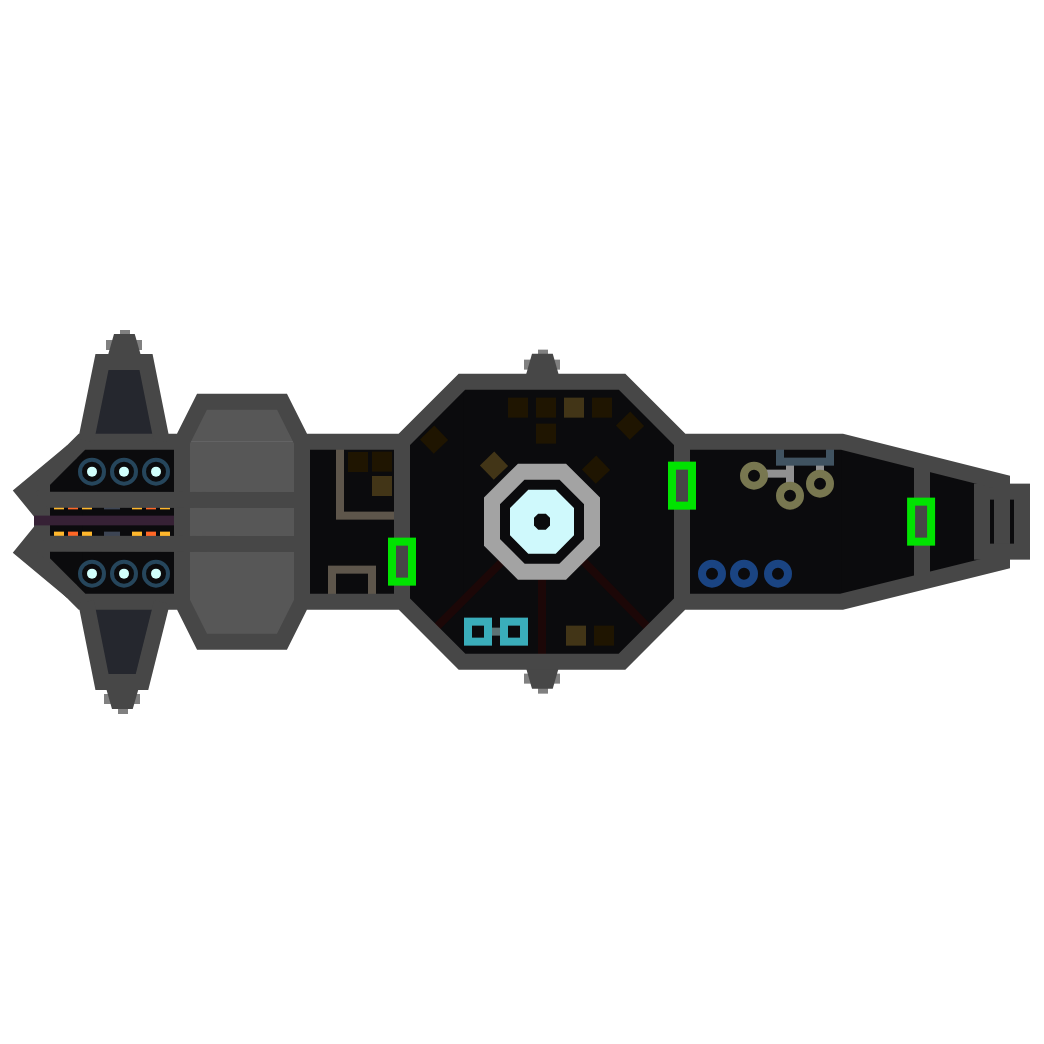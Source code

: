 <mxfile version="24.7.5">
  <diagram name="Page-1" id="wn2WgBWKoTS__nd-mi05">
    <mxGraphModel dx="1352" dy="986" grid="1" gridSize="5" guides="1" tooltips="1" connect="1" arrows="1" fold="1" page="0" pageScale="1" pageWidth="827" pageHeight="1169" math="0" shadow="0">
      <root>
        <mxCell id="0" />
        <mxCell id="1" parent="0" />
        <mxCell id="I2YBzd-Ep0RmMIOQDvFT-160" value="#" style="rounded=0;whiteSpace=wrap;html=1;fillColor=none;strokeColor=none;rotation=-180;" parent="1" vertex="1">
          <mxGeometry x="-260.0" y="-260.0" width="520" height="520" as="geometry" />
        </mxCell>
        <mxCell id="Ekk-Qu9Clgl-ypge0_Tx-82" value="" style="shape=trapezoid;perimeter=trapezoidPerimeter;whiteSpace=wrap;html=1;fixedSize=1;rotation=0;strokeColor=none;size=9.29;fillColor=#25272E;container=0;" parent="1" vertex="1">
          <mxGeometry x="-216.86" y="-80.46" width="35.71" height="39.82" as="geometry" />
        </mxCell>
        <mxCell id="Ekk-Qu9Clgl-ypge0_Tx-81" value="" style="shape=trapezoid;perimeter=trapezoidPerimeter;whiteSpace=wrap;html=1;fixedSize=1;rotation=-180;strokeColor=none;size=9.29;fillColor=#25272E;container=0;" parent="1" vertex="1">
          <mxGeometry x="-216.42" y="39.82" width="35.71" height="39.82" as="geometry" />
        </mxCell>
        <mxCell id="I2YBzd-Ep0RmMIOQDvFT-12" value="" style="shape=trapezoid;perimeter=trapezoidPerimeter;whiteSpace=wrap;html=1;fixedSize=1;rotation=-180;strokeColor=none;size=9.29;fillColor=#0B0B0D;container=0;" parent="1" vertex="1">
          <mxGeometry x="-170.0" y="39.82" width="59.29" height="20" as="geometry" />
        </mxCell>
        <mxCell id="Ekk-Qu9Clgl-ypge0_Tx-57" value="" style="shape=trapezoid;perimeter=trapezoidPerimeter;whiteSpace=wrap;html=1;fixedSize=1;rotation=-180;strokeColor=none;size=9.29;fillColor=#575757;container=0;" parent="1" vertex="1">
          <mxGeometry x="-170.0" y="39.82" width="59.29" height="20" as="geometry" />
        </mxCell>
        <mxCell id="I2YBzd-Ep0RmMIOQDvFT-10" value="" style="rounded=0;whiteSpace=wrap;html=1;strokeColor=none;fillColor=#0B0B0D;container=0;rotation=-180;" parent="1" vertex="1">
          <mxGeometry x="-220.0" y="-40.18" width="160" height="80" as="geometry" />
        </mxCell>
        <mxCell id="Ekk-Qu9Clgl-ypge0_Tx-45" value="" style="rounded=0;whiteSpace=wrap;html=1;strokeColor=none;fillColor=#575757;container=0;rotation=-180;" parent="1" vertex="1">
          <mxGeometry x="-170.0" y="-40.18" width="59.29" height="82.25" as="geometry" />
        </mxCell>
        <mxCell id="I2YBzd-Ep0RmMIOQDvFT-6" value="" style="rounded=0;whiteSpace=wrap;html=1;strokeColor=none;fillColor=#0B0B0D;container=0;rotation=-180;" parent="1" vertex="1">
          <mxGeometry x="80.0" y="-40.18" width="80" height="80" as="geometry" />
        </mxCell>
        <mxCell id="I2YBzd-Ep0RmMIOQDvFT-102" value="" style="endArrow=none;html=1;rounded=0;strokeWidth=4;strokeColor=#919191;exitX=1;exitY=0.5;exitDx=0;exitDy=0;" parent="1" source="I2YBzd-Ep0RmMIOQDvFT-99" edge="1">
          <mxGeometry width="50" height="50" relative="1" as="geometry">
            <mxPoint x="134.0" y="-20.18" as="sourcePoint" />
            <mxPoint x="134.0" y="-30.18" as="targetPoint" />
          </mxGeometry>
        </mxCell>
        <mxCell id="I2YBzd-Ep0RmMIOQDvFT-98" value="" style="endArrow=none;html=1;rounded=0;strokeWidth=4;strokeColor=#919191;exitX=1;exitY=0.5;exitDx=0;exitDy=0;" parent="1" source="I2YBzd-Ep0RmMIOQDvFT-103" edge="1">
          <mxGeometry width="50" height="50" relative="1" as="geometry">
            <mxPoint x="149.0" y="-20.18" as="sourcePoint" />
            <mxPoint x="149.0" y="-30.18" as="targetPoint" />
          </mxGeometry>
        </mxCell>
        <mxCell id="I2YBzd-Ep0RmMIOQDvFT-100" value="" style="rounded=0;whiteSpace=wrap;html=1;strokeWidth=4;strokeColor=#405361;fillColor=none;container=0;rotation=-90;" parent="1" vertex="1">
          <mxGeometry x="137.0" y="-47.18" width="9" height="25" as="geometry" />
        </mxCell>
        <mxCell id="Ekk-Qu9Clgl-ypge0_Tx-35" value="" style="group;rotation=-360;" parent="1" vertex="1" connectable="0">
          <mxGeometry x="1.0" y="72.82" width="18" height="13" as="geometry" />
        </mxCell>
        <mxCell id="Ekk-Qu9Clgl-ypge0_Tx-31" value="" style="rounded=0;whiteSpace=wrap;html=1;strokeColor=none;fillColor=#808080;rotation=-360;" parent="Ekk-Qu9Clgl-ypge0_Tx-35" vertex="1">
          <mxGeometry x="7" y="8" width="5" height="5" as="geometry" />
        </mxCell>
        <mxCell id="Ekk-Qu9Clgl-ypge0_Tx-32" value="" style="rounded=0;whiteSpace=wrap;html=1;strokeColor=none;fillColor=#808080;rotation=-360;" parent="Ekk-Qu9Clgl-ypge0_Tx-35" vertex="1">
          <mxGeometry x="14" y="3" width="4" height="5" as="geometry" />
        </mxCell>
        <mxCell id="Ekk-Qu9Clgl-ypge0_Tx-33" value="" style="rounded=0;whiteSpace=wrap;html=1;strokeColor=none;fillColor=#808080;rotation=-360;" parent="Ekk-Qu9Clgl-ypge0_Tx-35" vertex="1">
          <mxGeometry y="3" width="4" height="5" as="geometry" />
        </mxCell>
        <mxCell id="Ekk-Qu9Clgl-ypge0_Tx-34" value="" style="shape=trapezoid;perimeter=trapezoidPerimeter;whiteSpace=wrap;html=1;fixedSize=1;rotation=-540;strokeColor=none;size=3;fillColor=#474747;container=0;" parent="Ekk-Qu9Clgl-ypge0_Tx-35" vertex="1">
          <mxGeometry x="1" width="16.37" height="10.5" as="geometry" />
        </mxCell>
        <mxCell id="Ekk-Qu9Clgl-ypge0_Tx-30" value="" style="rounded=0;whiteSpace=wrap;html=1;strokeColor=none;fillColor=#808080;rotation=-180;" parent="1" vertex="1">
          <mxGeometry x="8.0" y="-86.18" width="5" height="5" as="geometry" />
        </mxCell>
        <mxCell id="Ekk-Qu9Clgl-ypge0_Tx-26" value="" style="rounded=0;whiteSpace=wrap;html=1;strokeColor=none;fillColor=#808080;rotation=-180;" parent="1" vertex="1">
          <mxGeometry x="1.0" y="-81.18" width="4" height="5" as="geometry" />
        </mxCell>
        <mxCell id="Ekk-Qu9Clgl-ypge0_Tx-29" value="" style="rounded=0;whiteSpace=wrap;html=1;strokeColor=none;fillColor=#808080;rotation=-180;" parent="1" vertex="1">
          <mxGeometry x="15.0" y="-81.18" width="4" height="5" as="geometry" />
        </mxCell>
        <mxCell id="Ekk-Qu9Clgl-ypge0_Tx-27" value="" style="shape=trapezoid;perimeter=trapezoidPerimeter;whiteSpace=wrap;html=1;fixedSize=1;rotation=-360;strokeColor=none;size=3;fillColor=#474747;container=0;" parent="1" vertex="1">
          <mxGeometry x="2.0" y="-84.18" width="16.37" height="10.5" as="geometry" />
        </mxCell>
        <mxCell id="I2YBzd-Ep0RmMIOQDvFT-8" value="" style="shape=trapezoid;perimeter=trapezoidPerimeter;whiteSpace=wrap;html=1;fixedSize=1;rotation=-270;strokeColor=none;size=28.45;fillColor=#0B0B0D;container=0;" parent="1" vertex="1">
          <mxGeometry x="-6.0" y="-16.18" width="139.29" height="30.5" as="geometry" />
        </mxCell>
        <mxCell id="I2YBzd-Ep0RmMIOQDvFT-7" value="" style="rounded=0;whiteSpace=wrap;html=1;strokeColor=none;fillColor=#0B0B0D;container=0;rotation=-180;" parent="1" vertex="1">
          <mxGeometry x="-30.0" y="-70.18" width="80" height="139" as="geometry" />
        </mxCell>
        <mxCell id="I2YBzd-Ep0RmMIOQDvFT-9" value="" style="shape=trapezoid;perimeter=trapezoidPerimeter;whiteSpace=wrap;html=1;fixedSize=1;rotation=-90;strokeColor=none;size=28.45;fillColor=#0B0B0D;container=0;" parent="1" vertex="1">
          <mxGeometry x="-114.0" y="-16.18" width="139.29" height="30.5" as="geometry" />
        </mxCell>
        <mxCell id="I2YBzd-Ep0RmMIOQDvFT-157" value="" style="endArrow=none;html=1;rounded=0;exitX=0.5;exitY=0;exitDx=0;exitDy=0;exitPerimeter=0;strokeWidth=4;strokeColor=#1C0707;" parent="1" source="I2YBzd-Ep0RmMIOQDvFT-18" edge="1">
          <mxGeometry width="50" height="50" relative="1" as="geometry">
            <mxPoint x="26.0" y="7.82" as="sourcePoint" />
            <mxPoint x="10.0" y="69.82" as="targetPoint" />
          </mxGeometry>
        </mxCell>
        <mxCell id="I2YBzd-Ep0RmMIOQDvFT-158" value="" style="endArrow=none;html=1;rounded=0;exitX=0;exitY=0;exitDx=7.32;exitDy=7.32;exitPerimeter=0;strokeWidth=4;strokeColor=#1C0707;" parent="1" edge="1">
          <mxGeometry width="50" height="50" relative="1" as="geometry">
            <mxPoint x="28.0" y="16.82" as="sourcePoint" />
            <mxPoint x="65.0" y="54.82" as="targetPoint" />
          </mxGeometry>
        </mxCell>
        <mxCell id="I2YBzd-Ep0RmMIOQDvFT-159" value="" style="endArrow=none;html=1;rounded=0;exitX=0;exitY=0;exitDx=42.68;exitDy=7.32;exitPerimeter=0;strokeWidth=4;strokeColor=#1C0707;" parent="1" source="I2YBzd-Ep0RmMIOQDvFT-18" edge="1">
          <mxGeometry width="50" height="50" relative="1" as="geometry">
            <mxPoint x="-6.0" y="14.82" as="sourcePoint" />
            <mxPoint x="-45.0" y="54.82" as="targetPoint" />
          </mxGeometry>
        </mxCell>
        <mxCell id="I2YBzd-Ep0RmMIOQDvFT-132" value="" style="rounded=0;whiteSpace=wrap;html=1;fillColor=none;strokeWidth=4;strokeColor=#5E564B;rotation=-180;" parent="1" vertex="1">
          <mxGeometry x="-95.0" y="23.82" width="20" height="16" as="geometry" />
        </mxCell>
        <mxCell id="I2YBzd-Ep0RmMIOQDvFT-130" value="" style="rounded=0;whiteSpace=wrap;html=1;fillColor=none;strokeWidth=4;strokeColor=#5E564B;rotation=-180;" parent="1" vertex="1">
          <mxGeometry x="-91.0" y="-40.18" width="31" height="37" as="geometry" />
        </mxCell>
        <mxCell id="I2YBzd-Ep0RmMIOQDvFT-84" value="" style="endArrow=none;html=1;rounded=0;entryX=0;entryY=0.5;entryDx=0;entryDy=0;strokeWidth=4;strokeColor=#5C7375;exitX=1;exitY=0.5;exitDx=0;exitDy=0;" parent="1" source="I2YBzd-Ep0RmMIOQDvFT-82" target="I2YBzd-Ep0RmMIOQDvFT-83" edge="1">
          <mxGeometry width="50" height="50" relative="1" as="geometry">
            <mxPoint x="-9.0" y="55.82" as="sourcePoint" />
            <mxPoint x="-9.0" y="15.82" as="targetPoint" />
          </mxGeometry>
        </mxCell>
        <mxCell id="I2YBzd-Ep0RmMIOQDvFT-15" value="" style="shape=trapezoid;perimeter=trapezoidPerimeter;whiteSpace=wrap;html=1;fixedSize=1;rotation=-90;strokeColor=none;size=18.43;fillColor=#0B0B0D;container=0;" parent="1" vertex="1">
          <mxGeometry x="-273.0" y="-11.18" width="86.08" height="20.4" as="geometry" />
        </mxCell>
        <mxCell id="I2YBzd-Ep0RmMIOQDvFT-71" value="" style="rounded=0;whiteSpace=wrap;html=1;strokeColor=none;fillColor=#FFB72C;rotation=-180;" parent="1" vertex="1">
          <mxGeometry x="-234.0" y="-11.18" width="5" height="4.86" as="geometry" />
        </mxCell>
        <mxCell id="I2YBzd-Ep0RmMIOQDvFT-72" value="" style="rounded=0;whiteSpace=wrap;html=1;strokeColor=none;fillColor=#FF6726;rotation=-180;" parent="1" vertex="1">
          <mxGeometry x="-227.0" y="-11.18" width="5" height="4.86" as="geometry" />
        </mxCell>
        <mxCell id="I2YBzd-Ep0RmMIOQDvFT-73" value="" style="rounded=0;whiteSpace=wrap;html=1;strokeColor=none;fillColor=#FFB72C;rotation=-180;" parent="1" vertex="1">
          <mxGeometry x="-220.0" y="-11.18" width="5" height="4.86" as="geometry" />
        </mxCell>
        <mxCell id="I2YBzd-Ep0RmMIOQDvFT-74" value="" style="rounded=0;whiteSpace=wrap;html=1;strokeColor=none;fillColor=#3D4554;rotation=-180;" parent="1" vertex="1">
          <mxGeometry x="-209.0" y="-11.18" width="8" height="4.86" as="geometry" />
        </mxCell>
        <mxCell id="I2YBzd-Ep0RmMIOQDvFT-75" value="" style="rounded=0;whiteSpace=wrap;html=1;strokeColor=none;fillColor=#FFB72C;rotation=-180;" parent="1" vertex="1">
          <mxGeometry x="-195.0" y="-11.18" width="5" height="4.86" as="geometry" />
        </mxCell>
        <mxCell id="I2YBzd-Ep0RmMIOQDvFT-76" value="" style="rounded=0;whiteSpace=wrap;html=1;strokeColor=none;fillColor=#FF6726;rotation=-180;" parent="1" vertex="1">
          <mxGeometry x="-188.0" y="-11.18" width="5" height="4.86" as="geometry" />
        </mxCell>
        <mxCell id="I2YBzd-Ep0RmMIOQDvFT-77" value="" style="rounded=0;whiteSpace=wrap;html=1;strokeColor=none;fillColor=#FFB72C;rotation=-180;" parent="1" vertex="1">
          <mxGeometry x="-181.0" y="-11.18" width="5" height="4.86" as="geometry" />
        </mxCell>
        <mxCell id="I2YBzd-Ep0RmMIOQDvFT-68" value="" style="rounded=0;whiteSpace=wrap;html=1;strokeColor=none;fillColor=#FFB72C;rotation=-180;" parent="1" vertex="1">
          <mxGeometry x="-234.0" y="4.82" width="5" height="4.86" as="geometry" />
        </mxCell>
        <mxCell id="I2YBzd-Ep0RmMIOQDvFT-69" value="" style="rounded=0;whiteSpace=wrap;html=1;strokeColor=none;fillColor=#FF6726;rotation=-180;" parent="1" vertex="1">
          <mxGeometry x="-227.0" y="4.82" width="5" height="4.86" as="geometry" />
        </mxCell>
        <mxCell id="I2YBzd-Ep0RmMIOQDvFT-70" value="" style="rounded=0;whiteSpace=wrap;html=1;strokeColor=none;fillColor=#FFB72C;rotation=-180;" parent="1" vertex="1">
          <mxGeometry x="-220.0" y="4.82" width="5" height="4.86" as="geometry" />
        </mxCell>
        <mxCell id="I2YBzd-Ep0RmMIOQDvFT-67" value="" style="rounded=0;whiteSpace=wrap;html=1;strokeColor=none;fillColor=#3D4554;rotation=-180;" parent="1" vertex="1">
          <mxGeometry x="-209.0" y="4.82" width="8" height="4.86" as="geometry" />
        </mxCell>
        <mxCell id="I2YBzd-Ep0RmMIOQDvFT-57" value="" style="rounded=0;whiteSpace=wrap;html=1;strokeColor=none;fillColor=#FFB72C;rotation=-180;" parent="1" vertex="1">
          <mxGeometry x="-195.0" y="4.82" width="5" height="4.86" as="geometry" />
        </mxCell>
        <mxCell id="I2YBzd-Ep0RmMIOQDvFT-47" value="" style="rounded=0;whiteSpace=wrap;html=1;strokeColor=none;fillColor=#FF6726;rotation=-180;" parent="1" vertex="1">
          <mxGeometry x="-188.0" y="4.82" width="5" height="4.86" as="geometry" />
        </mxCell>
        <mxCell id="I2YBzd-Ep0RmMIOQDvFT-45" value="" style="rounded=0;whiteSpace=wrap;html=1;strokeColor=none;fillColor=#FFB72C;rotation=-180;" parent="1" vertex="1">
          <mxGeometry x="-181.0" y="4.82" width="5" height="4.86" as="geometry" />
        </mxCell>
        <mxCell id="I2YBzd-Ep0RmMIOQDvFT-17" value="" style="rounded=0;whiteSpace=wrap;html=1;strokeColor=none;fillColor=#0B0B0D;container=0;rotation=-180;" parent="1" vertex="1">
          <mxGeometry x="230.0" y="-15.77" width="20" height="30.18" as="geometry" />
        </mxCell>
        <mxCell id="I2YBzd-Ep0RmMIOQDvFT-13" value="" style="shape=trapezoid;perimeter=trapezoidPerimeter;whiteSpace=wrap;html=1;fixedSize=1;rotation=-360;strokeColor=none;size=9.29;fillColor=#575757;container=0;" parent="1" vertex="1">
          <mxGeometry x="-170.0" y="-60.18" width="59.29" height="20" as="geometry" />
        </mxCell>
        <mxCell id="I2YBzd-Ep0RmMIOQDvFT-5" value="" style="shape=trapezoid;perimeter=trapezoidPerimeter;whiteSpace=wrap;html=1;fixedSize=1;rotation=-270;strokeColor=none;size=20.93;fillColor=#0B0B0D;container=0;" parent="1" vertex="1">
          <mxGeometry x="158.36" y="-40.64" width="82.37" height="79.22" as="geometry" />
        </mxCell>
        <mxCell id="h76gvVELBRy7qwnbFygQ-2153" value="" style="endArrow=none;html=1;rounded=0;strokeWidth=8;strokeColor=#474747;" parent="1" edge="1">
          <mxGeometry width="50" height="50" relative="1" as="geometry">
            <mxPoint x="-240.0" y="-0.18" as="sourcePoint" />
            <mxPoint x="240.0" y="5.684e-14" as="targetPoint" />
            <Array as="points">
              <mxPoint x="-240.0" y="19.82" />
              <mxPoint x="-220.0" y="39.82" />
              <mxPoint x="-170.0" y="39.82" />
              <mxPoint x="-160.0" y="59.82" />
              <mxPoint x="-120.0" y="59.82" />
              <mxPoint x="-110.0" y="39.82" />
              <mxPoint x="-60.0" y="39.82" />
              <mxPoint x="-30.0" y="69.82" />
              <mxPoint x="50.0" y="69.82" />
              <mxPoint x="80.0" y="39.82" />
              <mxPoint x="160.0" y="39.82" />
              <mxPoint x="240.0" y="20.0" />
            </Array>
          </mxGeometry>
        </mxCell>
        <mxCell id="h76gvVELBRy7qwnbFygQ-2155" value="" style="rounded=0;whiteSpace=wrap;html=1;fillColor=none;strokeWidth=8;strokeColor=#474747;rotation=-180;" parent="1" vertex="1">
          <mxGeometry x="230.0" y="-15.18" width="20" height="30" as="geometry" />
        </mxCell>
        <mxCell id="h76gvVELBRy7qwnbFygQ-2196" value="" style="endArrow=none;html=1;rounded=0;strokeWidth=8;strokeColor=#474747;" parent="1" edge="1">
          <mxGeometry width="50" height="50" relative="1" as="geometry">
            <mxPoint x="-240.0" y="-0.18" as="sourcePoint" />
            <mxPoint x="240.0" y="5.684e-14" as="targetPoint" />
            <Array as="points">
              <mxPoint x="-240.0" y="-20.18" />
              <mxPoint x="-220.0" y="-40.18" />
              <mxPoint x="-170.0" y="-40.18" />
              <mxPoint x="-160.0" y="-60.18" />
              <mxPoint x="-120.0" y="-60.18" />
              <mxPoint x="-110.0" y="-40.18" />
              <mxPoint x="-60.0" y="-40.18" />
              <mxPoint x="-30.0" y="-70.18" />
              <mxPoint x="50.0" y="-70.18" />
              <mxPoint x="80.0" y="-40.18" />
              <mxPoint x="160.0" y="-40.18" />
              <mxPoint x="240.0" y="-20.0" />
            </Array>
          </mxGeometry>
        </mxCell>
        <mxCell id="I2YBzd-Ep0RmMIOQDvFT-1" value="" style="endArrow=none;html=1;rounded=0;strokeWidth=8;strokeColor=#474747;" parent="1" edge="1">
          <mxGeometry width="50" height="50" relative="1" as="geometry">
            <mxPoint x="80.0" y="-41.18" as="sourcePoint" />
            <mxPoint x="80.0" y="39.82" as="targetPoint" />
            <Array as="points" />
          </mxGeometry>
        </mxCell>
        <mxCell id="I2YBzd-Ep0RmMIOQDvFT-2" value="" style="endArrow=none;html=1;rounded=0;strokeWidth=8;strokeColor=#474747;" parent="1" edge="1">
          <mxGeometry width="50" height="50" relative="1" as="geometry">
            <mxPoint x="-60.0" y="-41.18" as="sourcePoint" />
            <mxPoint x="-60.0" y="39.82" as="targetPoint" />
            <Array as="points" />
          </mxGeometry>
        </mxCell>
        <mxCell id="I2YBzd-Ep0RmMIOQDvFT-3" value="" style="endArrow=none;html=1;rounded=0;strokeWidth=8;strokeColor=#474747;" parent="1" edge="1">
          <mxGeometry width="50" height="50" relative="1" as="geometry">
            <mxPoint x="-110.0" y="-41.18" as="sourcePoint" />
            <mxPoint x="-110.0" y="39.82" as="targetPoint" />
            <Array as="points" />
          </mxGeometry>
        </mxCell>
        <mxCell id="I2YBzd-Ep0RmMIOQDvFT-4" value="" style="endArrow=none;html=1;rounded=0;strokeWidth=8;strokeColor=#474747;" parent="1" edge="1">
          <mxGeometry width="50" height="50" relative="1" as="geometry">
            <mxPoint x="-170.0" y="-41.18" as="sourcePoint" />
            <mxPoint x="-170.0" y="39.82" as="targetPoint" />
            <Array as="points" />
          </mxGeometry>
        </mxCell>
        <mxCell id="I2YBzd-Ep0RmMIOQDvFT-18" value="" style="whiteSpace=wrap;html=1;shape=mxgraph.basic.octagon2;align=center;verticalAlign=middle;dx=7.32;fillColor=none;strokeWidth=8;strokeColor=#A3A3A3;container=0;rotation=-180;" parent="1" vertex="1">
          <mxGeometry x="-15.0" y="-25.18" width="50" height="50" as="geometry" />
        </mxCell>
        <mxCell id="I2YBzd-Ep0RmMIOQDvFT-19" value="" style="whiteSpace=wrap;html=1;shape=mxgraph.basic.octagon2;align=center;verticalAlign=middle;dx=2.81;fillColor=none;strokeWidth=12;strokeColor=#CFF9FC;container=0;rotation=-180;" parent="1" vertex="1">
          <mxGeometry x="5.684e-14" y="-10.18" width="20" height="20" as="geometry" />
        </mxCell>
        <mxCell id="I2YBzd-Ep0RmMIOQDvFT-22" value="" style="endArrow=none;html=1;rounded=0;strokeWidth=8;strokeColor=#474747;" parent="1" edge="1">
          <mxGeometry width="50" height="50" relative="1" as="geometry">
            <mxPoint x="-240.0" y="-4.18" as="sourcePoint" />
            <mxPoint x="-225.0" y="-35.18" as="targetPoint" />
            <Array as="points">
              <mxPoint x="-249.0" y="-15.18" />
            </Array>
          </mxGeometry>
        </mxCell>
        <mxCell id="I2YBzd-Ep0RmMIOQDvFT-23" value="" style="endArrow=none;html=1;rounded=0;strokeWidth=8;strokeColor=#474747;" parent="1" edge="1">
          <mxGeometry width="50" height="50" relative="1" as="geometry">
            <mxPoint x="-240.0" y="3.82" as="sourcePoint" />
            <mxPoint x="-225.0" y="34.82" as="targetPoint" />
            <Array as="points">
              <mxPoint x="-249.0" y="14.82" />
            </Array>
          </mxGeometry>
        </mxCell>
        <mxCell id="I2YBzd-Ep0RmMIOQDvFT-26" value="" style="endArrow=none;html=1;rounded=0;strokeWidth=8;strokeColor=#474747;" parent="1" edge="1">
          <mxGeometry width="50" height="50" relative="1" as="geometry">
            <mxPoint x="-237.0" y="10.82" as="sourcePoint" />
            <mxPoint x="-110.0" y="11.0" as="targetPoint" />
            <Array as="points" />
          </mxGeometry>
        </mxCell>
        <mxCell id="I2YBzd-Ep0RmMIOQDvFT-29" value="" style="endArrow=none;html=1;rounded=0;strokeWidth=8;strokeColor=#474747;" parent="1" edge="1">
          <mxGeometry width="50" height="50" relative="1" as="geometry">
            <mxPoint x="-237.0" y="-11.18" as="sourcePoint" />
            <mxPoint x="-110.0" y="-11.0" as="targetPoint" />
            <Array as="points" />
          </mxGeometry>
        </mxCell>
        <mxCell id="I2YBzd-Ep0RmMIOQDvFT-30" value="" style="ellipse;whiteSpace=wrap;html=1;strokeColor=#26465C;fillColor=none;strokeWidth=2;rotation=-180;" parent="1" vertex="1">
          <mxGeometry x="-189.0" y="19.82" width="12" height="12" as="geometry" />
        </mxCell>
        <mxCell id="I2YBzd-Ep0RmMIOQDvFT-33" value="" style="ellipse;whiteSpace=wrap;html=1;strokeColor=#26465C;fillColor=none;strokeWidth=2;rotation=-180;" parent="1" vertex="1">
          <mxGeometry x="-221.0" y="19.82" width="12" height="12" as="geometry" />
        </mxCell>
        <mxCell id="I2YBzd-Ep0RmMIOQDvFT-34" value="" style="ellipse;whiteSpace=wrap;html=1;strokeColor=#26465C;fillColor=none;strokeWidth=2;rotation=-180;" parent="1" vertex="1">
          <mxGeometry x="-205.0" y="19.82" width="12" height="12" as="geometry" />
        </mxCell>
        <mxCell id="I2YBzd-Ep0RmMIOQDvFT-35" value="" style="ellipse;whiteSpace=wrap;html=1;strokeColor=#26465C;fillColor=none;strokeWidth=2;rotation=-180;" parent="1" vertex="1">
          <mxGeometry x="-189.0" y="-31.18" width="12" height="12" as="geometry" />
        </mxCell>
        <mxCell id="I2YBzd-Ep0RmMIOQDvFT-36" value="" style="ellipse;whiteSpace=wrap;html=1;strokeColor=#26465C;fillColor=none;strokeWidth=2;rotation=-180;" parent="1" vertex="1">
          <mxGeometry x="-221.0" y="-31.18" width="12" height="12" as="geometry" />
        </mxCell>
        <mxCell id="I2YBzd-Ep0RmMIOQDvFT-37" value="" style="ellipse;whiteSpace=wrap;html=1;strokeColor=#26465C;fillColor=none;strokeWidth=2;rotation=-180;" parent="1" vertex="1">
          <mxGeometry x="-205.0" y="-31.18" width="12" height="12" as="geometry" />
        </mxCell>
        <mxCell id="I2YBzd-Ep0RmMIOQDvFT-39" value="" style="ellipse;whiteSpace=wrap;html=1;strokeColor=none;fillColor=#D1FFFC;rotation=-180;" parent="1" vertex="1">
          <mxGeometry x="-217.5" y="23.32" width="5" height="5" as="geometry" />
        </mxCell>
        <mxCell id="I2YBzd-Ep0RmMIOQDvFT-40" value="" style="ellipse;whiteSpace=wrap;html=1;strokeColor=none;fillColor=#D1FFFC;rotation=-180;" parent="1" vertex="1">
          <mxGeometry x="-201.5" y="23.32" width="5" height="5" as="geometry" />
        </mxCell>
        <mxCell id="I2YBzd-Ep0RmMIOQDvFT-41" value="" style="ellipse;whiteSpace=wrap;html=1;strokeColor=none;fillColor=#D1FFFC;rotation=-180;" parent="1" vertex="1">
          <mxGeometry x="-185.5" y="23.32" width="5" height="5" as="geometry" />
        </mxCell>
        <mxCell id="I2YBzd-Ep0RmMIOQDvFT-42" value="" style="ellipse;whiteSpace=wrap;html=1;strokeColor=none;fillColor=#D1FFFC;rotation=-180;" parent="1" vertex="1">
          <mxGeometry x="-185.5" y="-27.68" width="5" height="5" as="geometry" />
        </mxCell>
        <mxCell id="I2YBzd-Ep0RmMIOQDvFT-43" value="" style="ellipse;whiteSpace=wrap;html=1;strokeColor=none;fillColor=#D1FFFC;rotation=-180;" parent="1" vertex="1">
          <mxGeometry x="-201.5" y="-27.68" width="5" height="5" as="geometry" />
        </mxCell>
        <mxCell id="I2YBzd-Ep0RmMIOQDvFT-44" value="" style="ellipse;whiteSpace=wrap;html=1;strokeColor=none;fillColor=#D1FFFC;rotation=-180;" parent="1" vertex="1">
          <mxGeometry x="-217.5" y="-27.68" width="5" height="5" as="geometry" />
        </mxCell>
        <mxCell id="I2YBzd-Ep0RmMIOQDvFT-78" value="" style="rounded=0;whiteSpace=wrap;html=1;strokeColor=none;fillColor=#362135;rotation=-180;" parent="1" vertex="1">
          <mxGeometry x="-244.0" y="-3.18" width="70" height="4.86" as="geometry" />
        </mxCell>
        <mxCell id="I2YBzd-Ep0RmMIOQDvFT-82" value="" style="rounded=0;whiteSpace=wrap;html=1;strokeWidth=4;strokeColor=#3AADBA;fillColor=none;container=0;rotation=-180;" parent="1" vertex="1">
          <mxGeometry x="-9.0" y="49.82" width="10" height="10" as="geometry" />
        </mxCell>
        <mxCell id="I2YBzd-Ep0RmMIOQDvFT-83" value="" style="rounded=0;whiteSpace=wrap;html=1;strokeWidth=4;strokeColor=#3AADBA;fillColor=none;container=0;rotation=-180;" parent="1" vertex="1">
          <mxGeometry x="-27.0" y="49.82" width="10" height="10" as="geometry" />
        </mxCell>
        <mxCell id="I2YBzd-Ep0RmMIOQDvFT-108" value="" style="rounded=0;whiteSpace=wrap;html=1;strokeColor=#00E300;strokeWidth=4;fillColor=none;container=0;rotation=-180;" parent="1" vertex="1">
          <mxGeometry x="-65.0" y="9.82" width="10" height="20" as="geometry" />
        </mxCell>
        <mxCell id="I2YBzd-Ep0RmMIOQDvFT-109" value="" style="rounded=0;whiteSpace=wrap;html=1;strokeColor=#00E300;strokeWidth=4;fillColor=none;container=0;rotation=-180;" parent="1" vertex="1">
          <mxGeometry x="75.0" y="-28.18" width="10" height="20" as="geometry" />
        </mxCell>
        <mxCell id="I2YBzd-Ep0RmMIOQDvFT-110" value="" style="rounded=0;whiteSpace=wrap;html=1;strokeColor=none;fillColor=#1F1501;rotation=-180;" parent="1" vertex="1">
          <mxGeometry x="36.0" y="51.82" width="10" height="10" as="geometry" />
        </mxCell>
        <mxCell id="I2YBzd-Ep0RmMIOQDvFT-113" value="" style="rounded=0;whiteSpace=wrap;html=1;strokeColor=none;fillColor=#423517;rotation=-180;" parent="1" vertex="1">
          <mxGeometry x="22.0" y="51.82" width="10" height="10" as="geometry" />
        </mxCell>
        <mxCell id="I2YBzd-Ep0RmMIOQDvFT-119" value="" style="rounded=0;whiteSpace=wrap;html=1;strokeColor=none;fillColor=#1F1501;rotation=-180;" parent="1" vertex="1">
          <mxGeometry x="35.0" y="-62.18" width="10" height="10" as="geometry" />
        </mxCell>
        <mxCell id="I2YBzd-Ep0RmMIOQDvFT-120" value="" style="rounded=0;whiteSpace=wrap;html=1;strokeColor=none;fillColor=#423517;rotation=-180;" parent="1" vertex="1">
          <mxGeometry x="21.0" y="-62.18" width="10" height="10" as="geometry" />
        </mxCell>
        <mxCell id="I2YBzd-Ep0RmMIOQDvFT-121" value="" style="rounded=0;whiteSpace=wrap;html=1;strokeColor=none;fillColor=#1F1501;rotation=-180;" parent="1" vertex="1">
          <mxGeometry x="7.0" y="-62.18" width="10" height="10" as="geometry" />
        </mxCell>
        <mxCell id="I2YBzd-Ep0RmMIOQDvFT-122" value="" style="rounded=0;whiteSpace=wrap;html=1;strokeColor=none;fillColor=#1F1501;rotation=-180;" parent="1" vertex="1">
          <mxGeometry x="-7.0" y="-62.18" width="10" height="10" as="geometry" />
        </mxCell>
        <mxCell id="I2YBzd-Ep0RmMIOQDvFT-123" value="" style="rounded=0;whiteSpace=wrap;html=1;strokeColor=none;fillColor=#1F1501;rotation=-180;" parent="1" vertex="1">
          <mxGeometry x="7.0" y="-49.18" width="10" height="10" as="geometry" />
        </mxCell>
        <mxCell id="I2YBzd-Ep0RmMIOQDvFT-124" value="" style="rounded=0;whiteSpace=wrap;html=1;strokeColor=none;fillColor=#1F1501;rotation=-224;" parent="1" vertex="1">
          <mxGeometry x="49.0" y="-53.18" width="10" height="10" as="geometry" />
        </mxCell>
        <mxCell id="I2YBzd-Ep0RmMIOQDvFT-125" value="" style="rounded=0;whiteSpace=wrap;html=1;strokeColor=none;fillColor=#1F1501;rotation=-224;" parent="1" vertex="1">
          <mxGeometry x="32.0" y="-31.18" width="10" height="10" as="geometry" />
        </mxCell>
        <mxCell id="I2YBzd-Ep0RmMIOQDvFT-127" value="" style="rounded=0;whiteSpace=wrap;html=1;strokeColor=none;fillColor=#423517;rotation=-224;" parent="1" vertex="1">
          <mxGeometry x="-19.0" y="-33.18" width="10" height="10" as="geometry" />
        </mxCell>
        <mxCell id="I2YBzd-Ep0RmMIOQDvFT-129" value="" style="rounded=0;whiteSpace=wrap;html=1;strokeColor=none;fillColor=#1F1501;rotation=-224;" parent="1" vertex="1">
          <mxGeometry x="-49.0" y="-46.18" width="10" height="10" as="geometry" />
        </mxCell>
        <mxCell id="Ekk-Qu9Clgl-ypge0_Tx-38" value="" style="ellipse;whiteSpace=wrap;html=1;fillColor=none;strokeWidth=4;strokeColor=#1A4482;rotation=-180;" parent="1" vertex="1">
          <mxGeometry x="123.0" y="20.82" width="10" height="10" as="geometry" />
        </mxCell>
        <mxCell id="Ekk-Qu9Clgl-ypge0_Tx-39" value="" style="ellipse;whiteSpace=wrap;html=1;fillColor=none;strokeWidth=4;strokeColor=#1A4482;rotation=-180;" parent="1" vertex="1">
          <mxGeometry x="106.0" y="20.82" width="10" height="10" as="geometry" />
        </mxCell>
        <mxCell id="Ekk-Qu9Clgl-ypge0_Tx-40" value="" style="ellipse;whiteSpace=wrap;html=1;fillColor=none;strokeWidth=4;strokeColor=#1A4482;rotation=-180;" parent="1" vertex="1">
          <mxGeometry x="90.0" y="20.82" width="10" height="10" as="geometry" />
        </mxCell>
        <mxCell id="I2YBzd-Ep0RmMIOQDvFT-134" value="" style="endArrow=none;html=1;rounded=0;strokeWidth=4;strokeColor=#919191;exitX=1;exitY=0.5;exitDx=0;exitDy=0;entryX=0.5;entryY=1;entryDx=0;entryDy=0;" parent="1" edge="1">
          <mxGeometry width="50" height="50" relative="1" as="geometry">
            <mxPoint x="134.0" y="-24.18" as="sourcePoint" />
            <mxPoint x="121.0" y="-24.18" as="targetPoint" />
          </mxGeometry>
        </mxCell>
        <mxCell id="I2YBzd-Ep0RmMIOQDvFT-99" value="" style="ellipse;whiteSpace=wrap;html=1;fillColor=none;strokeWidth=4;strokeColor=#787750;container=0;rotation=-90;" parent="1" vertex="1">
          <mxGeometry x="129.0" y="-18.18" width="10" height="10" as="geometry" />
        </mxCell>
        <mxCell id="I2YBzd-Ep0RmMIOQDvFT-103" value="" style="ellipse;whiteSpace=wrap;html=1;fillColor=none;strokeWidth=4;strokeColor=#787750;container=0;rotation=-90;" parent="1" vertex="1">
          <mxGeometry x="144.0" y="-24.18" width="10" height="10" as="geometry" />
        </mxCell>
        <mxCell id="I2YBzd-Ep0RmMIOQDvFT-133" value="" style="ellipse;whiteSpace=wrap;html=1;fillColor=none;strokeWidth=4;strokeColor=#787750;container=0;rotation=-90;" parent="1" vertex="1">
          <mxGeometry x="111.0" y="-28.18" width="10" height="10" as="geometry" />
        </mxCell>
        <mxCell id="Ekk-Qu9Clgl-ypge0_Tx-58" value="" style="group;rotation=-360;" parent="1" vertex="1" connectable="0">
          <mxGeometry x="-209.0" y="83.0" width="18" height="13" as="geometry" />
        </mxCell>
        <mxCell id="Ekk-Qu9Clgl-ypge0_Tx-59" value="" style="rounded=0;whiteSpace=wrap;html=1;strokeColor=none;fillColor=#808080;rotation=-360;" parent="Ekk-Qu9Clgl-ypge0_Tx-58" vertex="1">
          <mxGeometry x="7" y="8" width="5" height="5" as="geometry" />
        </mxCell>
        <mxCell id="Ekk-Qu9Clgl-ypge0_Tx-60" value="" style="rounded=0;whiteSpace=wrap;html=1;strokeColor=none;fillColor=#808080;rotation=-360;" parent="Ekk-Qu9Clgl-ypge0_Tx-58" vertex="1">
          <mxGeometry x="14" y="3" width="4" height="5" as="geometry" />
        </mxCell>
        <mxCell id="Ekk-Qu9Clgl-ypge0_Tx-61" value="" style="rounded=0;whiteSpace=wrap;html=1;strokeColor=none;fillColor=#808080;rotation=-360;" parent="Ekk-Qu9Clgl-ypge0_Tx-58" vertex="1">
          <mxGeometry y="3" width="4" height="5" as="geometry" />
        </mxCell>
        <mxCell id="Ekk-Qu9Clgl-ypge0_Tx-62" value="" style="shape=trapezoid;perimeter=trapezoidPerimeter;whiteSpace=wrap;html=1;fixedSize=1;rotation=-540;strokeColor=none;size=3;fillColor=#474747;container=0;" parent="Ekk-Qu9Clgl-ypge0_Tx-58" vertex="1">
          <mxGeometry x="1" width="16.37" height="10.5" as="geometry" />
        </mxCell>
        <mxCell id="Ekk-Qu9Clgl-ypge0_Tx-63" value="" style="rounded=0;whiteSpace=wrap;html=1;strokeColor=none;fillColor=#808080;rotation=-180;" parent="1" vertex="1">
          <mxGeometry x="-201.0" y="-96.0" width="5" height="5" as="geometry" />
        </mxCell>
        <mxCell id="Ekk-Qu9Clgl-ypge0_Tx-64" value="" style="rounded=0;whiteSpace=wrap;html=1;strokeColor=none;fillColor=#808080;rotation=-180;" parent="1" vertex="1">
          <mxGeometry x="-208.0" y="-91.0" width="4" height="5" as="geometry" />
        </mxCell>
        <mxCell id="Ekk-Qu9Clgl-ypge0_Tx-65" value="" style="rounded=0;whiteSpace=wrap;html=1;strokeColor=none;fillColor=#808080;rotation=-180;" parent="1" vertex="1">
          <mxGeometry x="-194.0" y="-91.0" width="4" height="5" as="geometry" />
        </mxCell>
        <mxCell id="Ekk-Qu9Clgl-ypge0_Tx-66" value="" style="shape=trapezoid;perimeter=trapezoidPerimeter;whiteSpace=wrap;html=1;fixedSize=1;rotation=-360;strokeColor=none;size=3;fillColor=#474747;container=0;" parent="1" vertex="1">
          <mxGeometry x="-207.0" y="-94.0" width="16.37" height="10.5" as="geometry" />
        </mxCell>
        <mxCell id="Ekk-Qu9Clgl-ypge0_Tx-68" value="" style="endArrow=none;html=1;rounded=0;strokeWidth=8;strokeColor=#474747;" parent="1" edge="1">
          <mxGeometry width="50" height="50" relative="1" as="geometry">
            <mxPoint x="200.0" y="-31.18" as="sourcePoint" />
            <mxPoint x="200.0" y="30.0" as="targetPoint" />
            <Array as="points" />
          </mxGeometry>
        </mxCell>
        <mxCell id="Ekk-Qu9Clgl-ypge0_Tx-69" value="" style="rounded=0;whiteSpace=wrap;html=1;strokeColor=#00E300;strokeWidth=4;fillColor=none;container=0;rotation=-180;" parent="1" vertex="1">
          <mxGeometry x="194.55" y="-10.18" width="10" height="20" as="geometry" />
        </mxCell>
        <mxCell id="Ekk-Qu9Clgl-ypge0_Tx-72" value="" style="rounded=0;whiteSpace=wrap;html=1;strokeColor=none;fillColor=#1F1501;rotation=-180;" parent="1" vertex="1">
          <mxGeometry x="-75.0" y="-35.18" width="10" height="10" as="geometry" />
        </mxCell>
        <mxCell id="Ekk-Qu9Clgl-ypge0_Tx-73" value="" style="rounded=0;whiteSpace=wrap;html=1;strokeColor=none;fillColor=#423517;rotation=-180;" parent="1" vertex="1">
          <mxGeometry x="-75.0" y="-23.0" width="10" height="10" as="geometry" />
        </mxCell>
        <mxCell id="Ekk-Qu9Clgl-ypge0_Tx-74" value="" style="rounded=0;whiteSpace=wrap;html=1;strokeColor=none;fillColor=#1F1501;rotation=-180;" parent="1" vertex="1">
          <mxGeometry x="-87.0" y="-35.0" width="10" height="10" as="geometry" />
        </mxCell>
        <mxCell id="Ekk-Qu9Clgl-ypge0_Tx-75" value="" style="endArrow=none;html=1;rounded=0;strokeWidth=8;strokeColor=#474747;" parent="1" edge="1">
          <mxGeometry width="50" height="50" relative="1" as="geometry">
            <mxPoint x="-218.0" y="39.82" as="sourcePoint" />
            <mxPoint x="-180.0" y="40.0" as="targetPoint" />
            <Array as="points">
              <mxPoint x="-210.0" y="80.0" />
              <mxPoint x="-190.0" y="80.0" />
            </Array>
          </mxGeometry>
        </mxCell>
        <mxCell id="Ekk-Qu9Clgl-ypge0_Tx-80" value="" style="endArrow=none;html=1;rounded=0;strokeWidth=8;strokeColor=#474747;" parent="1" edge="1">
          <mxGeometry width="50" height="50" relative="1" as="geometry">
            <mxPoint x="-218.0" y="-40.64" as="sourcePoint" />
            <mxPoint x="-180.0" y="-40.0" as="targetPoint" />
            <Array as="points">
              <mxPoint x="-210.0" y="-80.0" />
              <mxPoint x="-188.0" y="-80.0" />
            </Array>
          </mxGeometry>
        </mxCell>
      </root>
    </mxGraphModel>
  </diagram>
</mxfile>
